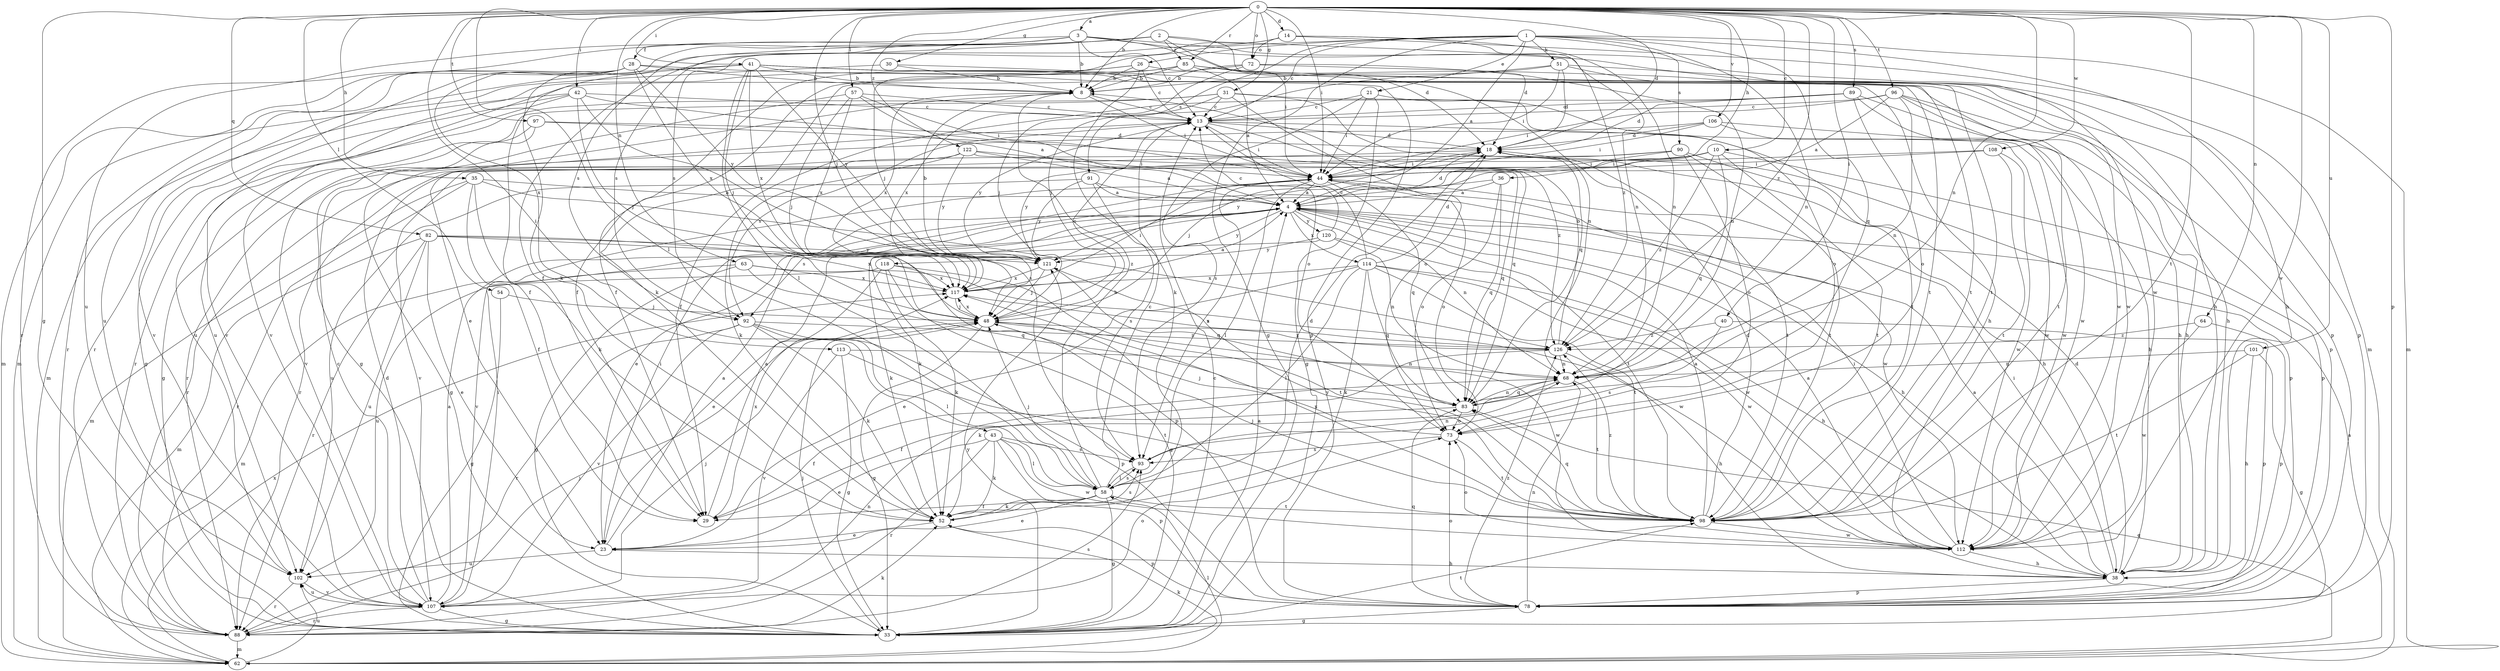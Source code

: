 strict digraph  {
0;
1;
2;
3;
4;
8;
10;
13;
14;
18;
21;
23;
26;
28;
29;
30;
31;
33;
35;
36;
38;
40;
41;
42;
43;
44;
48;
51;
52;
54;
57;
58;
62;
63;
64;
68;
72;
73;
78;
82;
83;
85;
88;
89;
90;
91;
92;
93;
96;
97;
98;
101;
102;
106;
107;
108;
112;
113;
114;
117;
118;
120;
121;
122;
126;
0 -> 3  [label=a];
0 -> 8  [label=b];
0 -> 10  [label=c];
0 -> 14  [label=d];
0 -> 18  [label=d];
0 -> 30  [label=g];
0 -> 31  [label=g];
0 -> 33  [label=g];
0 -> 35  [label=h];
0 -> 36  [label=h];
0 -> 40  [label=i];
0 -> 41  [label=i];
0 -> 42  [label=i];
0 -> 43  [label=i];
0 -> 44  [label=i];
0 -> 48  [label=j];
0 -> 54  [label=l];
0 -> 57  [label=l];
0 -> 58  [label=l];
0 -> 63  [label=n];
0 -> 64  [label=n];
0 -> 68  [label=n];
0 -> 72  [label=o];
0 -> 78  [label=p];
0 -> 82  [label=q];
0 -> 85  [label=r];
0 -> 89  [label=s];
0 -> 96  [label=t];
0 -> 97  [label=t];
0 -> 98  [label=t];
0 -> 101  [label=u];
0 -> 106  [label=v];
0 -> 108  [label=w];
0 -> 112  [label=w];
0 -> 122  [label=z];
0 -> 126  [label=z];
1 -> 4  [label=a];
1 -> 13  [label=c];
1 -> 21  [label=e];
1 -> 26  [label=f];
1 -> 33  [label=g];
1 -> 38  [label=h];
1 -> 48  [label=j];
1 -> 51  [label=k];
1 -> 62  [label=m];
1 -> 68  [label=n];
1 -> 83  [label=q];
1 -> 90  [label=s];
1 -> 91  [label=s];
2 -> 18  [label=d];
2 -> 44  [label=i];
2 -> 52  [label=k];
2 -> 68  [label=n];
2 -> 85  [label=r];
2 -> 88  [label=r];
2 -> 92  [label=s];
3 -> 8  [label=b];
3 -> 13  [label=c];
3 -> 18  [label=d];
3 -> 28  [label=f];
3 -> 38  [label=h];
3 -> 92  [label=s];
3 -> 102  [label=u];
3 -> 112  [label=w];
3 -> 113  [label=x];
4 -> 18  [label=d];
4 -> 38  [label=h];
4 -> 52  [label=k];
4 -> 68  [label=n];
4 -> 92  [label=s];
4 -> 98  [label=t];
4 -> 107  [label=v];
4 -> 114  [label=x];
4 -> 118  [label=y];
4 -> 120  [label=y];
8 -> 13  [label=c];
8 -> 23  [label=e];
8 -> 44  [label=i];
8 -> 117  [label=x];
10 -> 44  [label=i];
10 -> 78  [label=p];
10 -> 83  [label=q];
10 -> 88  [label=r];
10 -> 98  [label=t];
10 -> 121  [label=y];
10 -> 126  [label=z];
13 -> 18  [label=d];
13 -> 44  [label=i];
13 -> 83  [label=q];
13 -> 92  [label=s];
13 -> 112  [label=w];
13 -> 121  [label=y];
14 -> 29  [label=f];
14 -> 62  [label=m];
14 -> 68  [label=n];
14 -> 72  [label=o];
14 -> 92  [label=s];
14 -> 126  [label=z];
18 -> 44  [label=i];
18 -> 48  [label=j];
18 -> 78  [label=p];
18 -> 98  [label=t];
21 -> 13  [label=c];
21 -> 33  [label=g];
21 -> 44  [label=i];
21 -> 73  [label=o];
21 -> 93  [label=s];
23 -> 4  [label=a];
23 -> 38  [label=h];
23 -> 44  [label=i];
23 -> 102  [label=u];
26 -> 8  [label=b];
26 -> 13  [label=c];
26 -> 29  [label=f];
26 -> 38  [label=h];
26 -> 52  [label=k];
26 -> 107  [label=v];
28 -> 8  [label=b];
28 -> 62  [label=m];
28 -> 78  [label=p];
28 -> 88  [label=r];
28 -> 102  [label=u];
28 -> 107  [label=v];
28 -> 117  [label=x];
28 -> 121  [label=y];
29 -> 4  [label=a];
29 -> 117  [label=x];
30 -> 8  [label=b];
30 -> 62  [label=m];
30 -> 112  [label=w];
31 -> 13  [label=c];
31 -> 73  [label=o];
31 -> 83  [label=q];
31 -> 88  [label=r];
31 -> 98  [label=t];
31 -> 102  [label=u];
31 -> 117  [label=x];
33 -> 4  [label=a];
33 -> 13  [label=c];
33 -> 48  [label=j];
33 -> 98  [label=t];
33 -> 121  [label=y];
35 -> 4  [label=a];
35 -> 29  [label=f];
35 -> 52  [label=k];
35 -> 62  [label=m];
35 -> 88  [label=r];
35 -> 126  [label=z];
36 -> 4  [label=a];
36 -> 23  [label=e];
36 -> 73  [label=o];
36 -> 83  [label=q];
38 -> 4  [label=a];
38 -> 18  [label=d];
38 -> 44  [label=i];
38 -> 78  [label=p];
40 -> 78  [label=p];
40 -> 93  [label=s];
40 -> 126  [label=z];
41 -> 8  [label=b];
41 -> 29  [label=f];
41 -> 38  [label=h];
41 -> 48  [label=j];
41 -> 58  [label=l];
41 -> 88  [label=r];
41 -> 98  [label=t];
41 -> 112  [label=w];
41 -> 117  [label=x];
41 -> 121  [label=y];
42 -> 4  [label=a];
42 -> 13  [label=c];
42 -> 33  [label=g];
42 -> 48  [label=j];
42 -> 62  [label=m];
42 -> 93  [label=s];
42 -> 102  [label=u];
43 -> 23  [label=e];
43 -> 52  [label=k];
43 -> 58  [label=l];
43 -> 78  [label=p];
43 -> 88  [label=r];
43 -> 93  [label=s];
43 -> 112  [label=w];
44 -> 4  [label=a];
44 -> 58  [label=l];
44 -> 73  [label=o];
44 -> 83  [label=q];
44 -> 93  [label=s];
48 -> 13  [label=c];
48 -> 33  [label=g];
48 -> 112  [label=w];
48 -> 117  [label=x];
48 -> 126  [label=z];
51 -> 8  [label=b];
51 -> 18  [label=d];
51 -> 44  [label=i];
51 -> 48  [label=j];
51 -> 78  [label=p];
51 -> 98  [label=t];
52 -> 23  [label=e];
52 -> 78  [label=p];
52 -> 93  [label=s];
54 -> 33  [label=g];
54 -> 48  [label=j];
57 -> 13  [label=c];
57 -> 33  [label=g];
57 -> 44  [label=i];
57 -> 48  [label=j];
57 -> 73  [label=o];
57 -> 117  [label=x];
58 -> 8  [label=b];
58 -> 13  [label=c];
58 -> 18  [label=d];
58 -> 23  [label=e];
58 -> 29  [label=f];
58 -> 33  [label=g];
58 -> 48  [label=j];
58 -> 52  [label=k];
58 -> 93  [label=s];
58 -> 98  [label=t];
62 -> 4  [label=a];
62 -> 52  [label=k];
62 -> 58  [label=l];
62 -> 83  [label=q];
62 -> 102  [label=u];
62 -> 117  [label=x];
63 -> 33  [label=g];
63 -> 62  [label=m];
63 -> 83  [label=q];
63 -> 112  [label=w];
63 -> 117  [label=x];
64 -> 78  [label=p];
64 -> 112  [label=w];
64 -> 126  [label=z];
68 -> 29  [label=f];
68 -> 83  [label=q];
68 -> 98  [label=t];
72 -> 8  [label=b];
72 -> 48  [label=j];
72 -> 68  [label=n];
72 -> 78  [label=p];
72 -> 107  [label=v];
73 -> 48  [label=j];
73 -> 93  [label=s];
73 -> 98  [label=t];
78 -> 33  [label=g];
78 -> 68  [label=n];
78 -> 73  [label=o];
78 -> 83  [label=q];
78 -> 126  [label=z];
82 -> 23  [label=e];
82 -> 62  [label=m];
82 -> 78  [label=p];
82 -> 88  [label=r];
82 -> 102  [label=u];
82 -> 117  [label=x];
82 -> 121  [label=y];
83 -> 29  [label=f];
83 -> 68  [label=n];
83 -> 73  [label=o];
85 -> 4  [label=a];
85 -> 8  [label=b];
85 -> 29  [label=f];
85 -> 52  [label=k];
85 -> 68  [label=n];
85 -> 98  [label=t];
88 -> 48  [label=j];
88 -> 52  [label=k];
88 -> 62  [label=m];
88 -> 68  [label=n];
88 -> 93  [label=s];
89 -> 13  [label=c];
89 -> 18  [label=d];
89 -> 29  [label=f];
89 -> 38  [label=h];
89 -> 73  [label=o];
89 -> 112  [label=w];
90 -> 38  [label=h];
90 -> 44  [label=i];
90 -> 73  [label=o];
90 -> 88  [label=r];
90 -> 98  [label=t];
90 -> 121  [label=y];
91 -> 4  [label=a];
91 -> 93  [label=s];
91 -> 102  [label=u];
91 -> 112  [label=w];
91 -> 121  [label=y];
92 -> 52  [label=k];
92 -> 58  [label=l];
92 -> 78  [label=p];
92 -> 88  [label=r];
92 -> 107  [label=v];
92 -> 126  [label=z];
93 -> 58  [label=l];
93 -> 68  [label=n];
96 -> 4  [label=a];
96 -> 13  [label=c];
96 -> 38  [label=h];
96 -> 44  [label=i];
96 -> 68  [label=n];
96 -> 78  [label=p];
96 -> 98  [label=t];
97 -> 18  [label=d];
97 -> 33  [label=g];
97 -> 107  [label=v];
97 -> 126  [label=z];
98 -> 4  [label=a];
98 -> 18  [label=d];
98 -> 48  [label=j];
98 -> 83  [label=q];
98 -> 112  [label=w];
98 -> 117  [label=x];
98 -> 121  [label=y];
98 -> 126  [label=z];
101 -> 33  [label=g];
101 -> 38  [label=h];
101 -> 68  [label=n];
101 -> 98  [label=t];
102 -> 88  [label=r];
102 -> 107  [label=v];
106 -> 18  [label=d];
106 -> 38  [label=h];
106 -> 44  [label=i];
106 -> 88  [label=r];
106 -> 112  [label=w];
107 -> 4  [label=a];
107 -> 13  [label=c];
107 -> 18  [label=d];
107 -> 33  [label=g];
107 -> 44  [label=i];
107 -> 48  [label=j];
107 -> 73  [label=o];
107 -> 88  [label=r];
107 -> 102  [label=u];
108 -> 44  [label=i];
108 -> 98  [label=t];
108 -> 107  [label=v];
108 -> 112  [label=w];
112 -> 4  [label=a];
112 -> 38  [label=h];
112 -> 44  [label=i];
112 -> 73  [label=o];
113 -> 33  [label=g];
113 -> 68  [label=n];
113 -> 98  [label=t];
113 -> 107  [label=v];
114 -> 13  [label=c];
114 -> 18  [label=d];
114 -> 23  [label=e];
114 -> 38  [label=h];
114 -> 52  [label=k];
114 -> 58  [label=l];
114 -> 83  [label=q];
114 -> 98  [label=t];
114 -> 112  [label=w];
114 -> 117  [label=x];
117 -> 4  [label=a];
117 -> 44  [label=i];
117 -> 48  [label=j];
118 -> 23  [label=e];
118 -> 33  [label=g];
118 -> 52  [label=k];
118 -> 98  [label=t];
118 -> 102  [label=u];
118 -> 117  [label=x];
120 -> 13  [label=c];
120 -> 52  [label=k];
120 -> 68  [label=n];
120 -> 112  [label=w];
120 -> 121  [label=y];
121 -> 8  [label=b];
121 -> 48  [label=j];
121 -> 83  [label=q];
121 -> 117  [label=x];
122 -> 4  [label=a];
122 -> 33  [label=g];
122 -> 44  [label=i];
122 -> 52  [label=k];
122 -> 83  [label=q];
122 -> 121  [label=y];
126 -> 8  [label=b];
126 -> 38  [label=h];
126 -> 52  [label=k];
126 -> 68  [label=n];
126 -> 117  [label=x];
}
